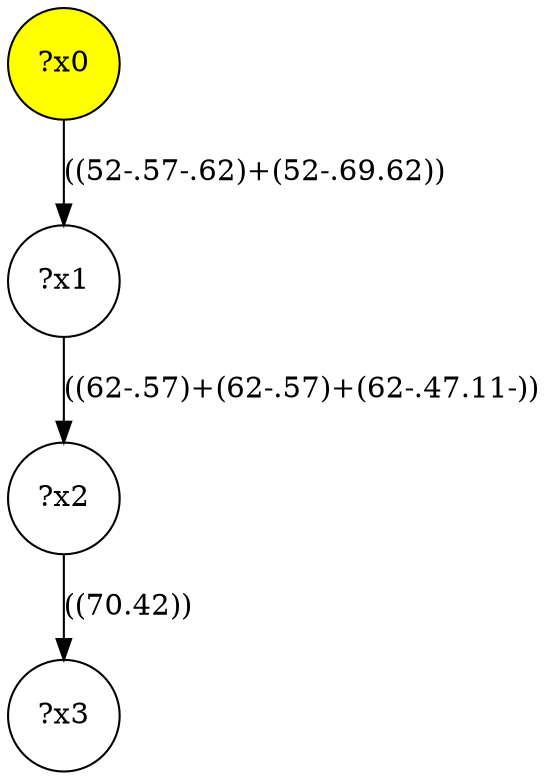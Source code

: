 digraph g {
	x0 [fillcolor="yellow", style="filled," shape=circle, label="?x0"];
	x1 [shape=circle, label="?x1"];
	x0 -> x1 [label="((52-.57-.62)+(52-.69.62))"];
	x2 [shape=circle, label="?x2"];
	x1 -> x2 [label="((62-.57)+(62-.57)+(62-.47.11-))"];
	x3 [shape=circle, label="?x3"];
	x2 -> x3 [label="((70.42))"];
}
